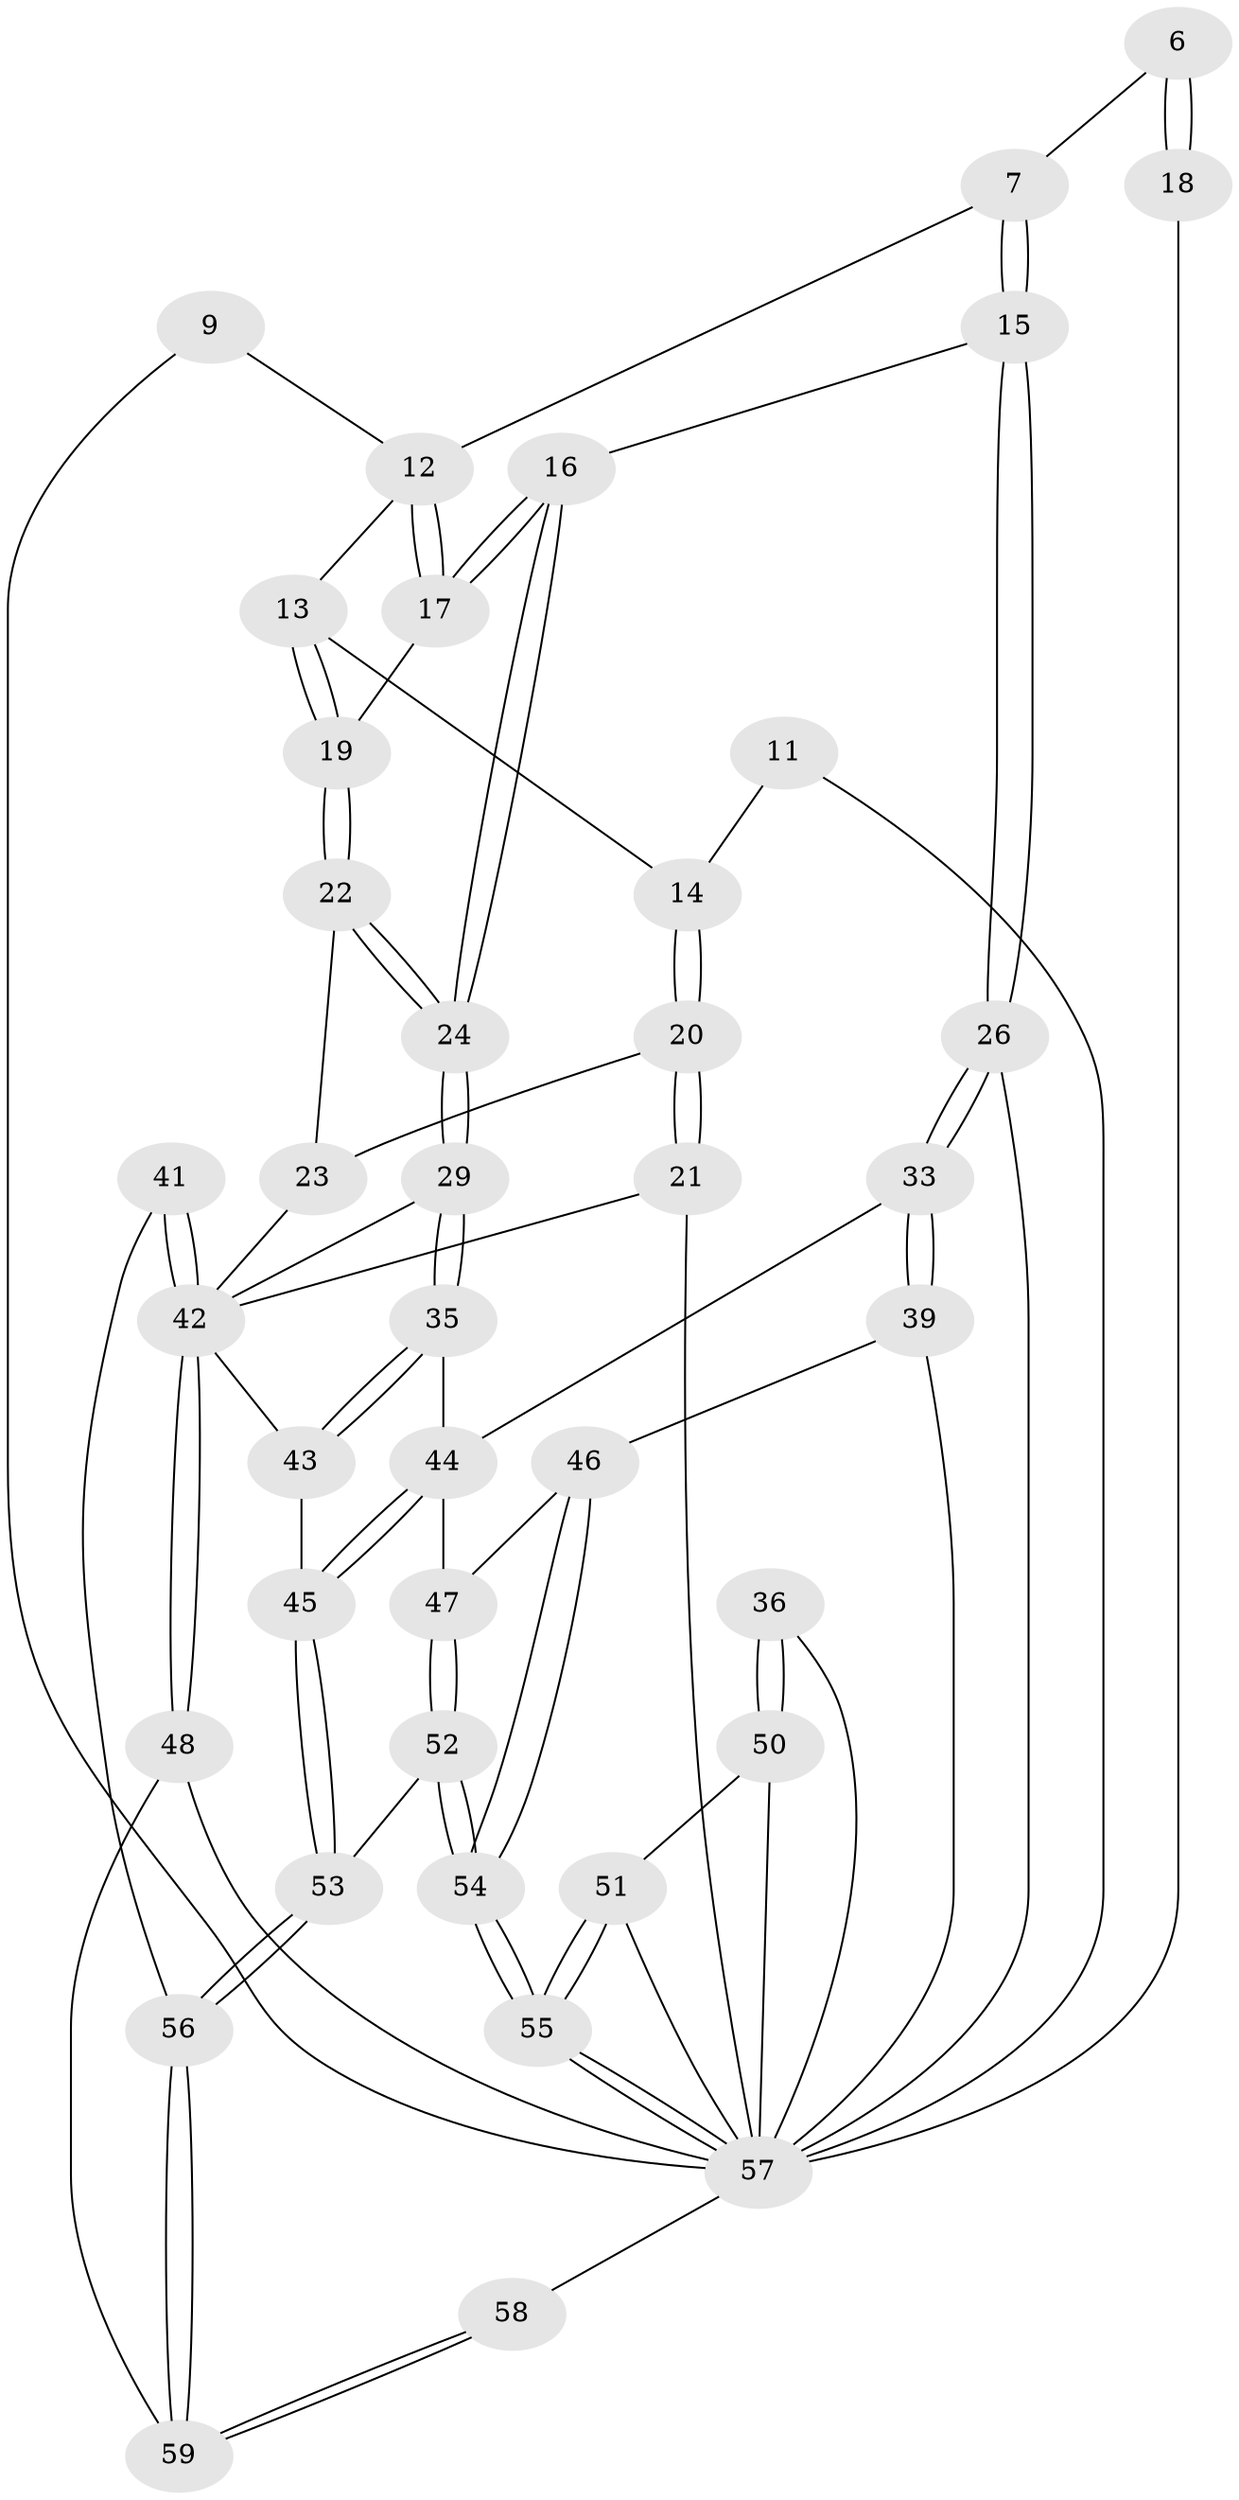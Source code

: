 // original degree distribution, {3: 0.03389830508474576, 5: 0.6101694915254238, 4: 0.2033898305084746, 6: 0.15254237288135594}
// Generated by graph-tools (version 1.1) at 2025/05/03/04/25 22:05:49]
// undirected, 41 vertices, 95 edges
graph export_dot {
graph [start="1"]
  node [color=gray90,style=filled];
  6 [pos="+0.608563420372069+0.13102013356227568"];
  7 [pos="+0.4669989469989929+0.153326312364215"];
  9 [pos="+0.42174862216827175+0"];
  11 [pos="+0.12062577933940487+0"];
  12 [pos="+0.23501557844626547+0.10685872021090771",super="+8"];
  13 [pos="+0.19194858856977415+0.11380323995172797"];
  14 [pos="+0.1535406699977733+0.11069686355663338"];
  15 [pos="+0.46340509100907357+0.1737030941799213"];
  16 [pos="+0.3378542726929535+0.2650014065291042"];
  17 [pos="+0.2965688814493575+0.21856815119451078"];
  18 [pos="+0.7211437301149082+0.17854473770381019",super="+2"];
  19 [pos="+0.2247744308453151+0.22383492685350226"];
  20 [pos="+0.037977953537066206+0.17603383420295893"];
  21 [pos="+0+0.16043276498297018"];
  22 [pos="+0.21950369044249032+0.2728041027471538"];
  23 [pos="+0.07805720317106986+0.2238970808134255"];
  24 [pos="+0.29115854953175707+0.36054136363687983"];
  26 [pos="+0.5551377228388914+0.3648909959563732"];
  29 [pos="+0.2864229780990035+0.42310198356831685"];
  33 [pos="+0.5235803033603471+0.46198384143469184"];
  35 [pos="+0.3974753686811783+0.47718015350823456"];
  36 [pos="+1+1"];
  39 [pos="+0.6705476522999584+0.5888049672272958"];
  41 [pos="+0.07145272033999489+0.7042833630826258"];
  42 [pos="+0+0.7737684876570484",super="+32+40"];
  43 [pos="+0.33150750931876577+0.704164913448561"];
  44 [pos="+0.46152742607076963+0.6610795848586459",super="+34"];
  45 [pos="+0.3622647899778077+0.7366626328368878"];
  46 [pos="+0.5995235213305629+0.6687365293378799"];
  47 [pos="+0.5560377105001325+0.6894904621347048"];
  48 [pos="+0+0.7784770319399275"];
  50 [pos="+0.9027154763372247+0.8535334981273892",super="+37"];
  51 [pos="+0.7956372083753068+0.8431962354180591"];
  52 [pos="+0.4548454451027634+0.7927854990448502"];
  53 [pos="+0.3800827560133875+0.77235218935144"];
  54 [pos="+0.5899645199626073+0.9388128095930304"];
  55 [pos="+0.6378681854387727+1"];
  56 [pos="+0.29425996629548773+0.9354189183888967"];
  57 [pos="+0.6091300098114747+1",super="+49+27+38"];
  58 [pos="+0.33013430274240835+1"];
  59 [pos="+0.29506844238544655+0.9655605855032168"];
  6 -- 7;
  6 -- 18 [weight=2];
  6 -- 18;
  7 -- 15;
  7 -- 15;
  7 -- 12;
  9 -- 12;
  9 -- 57;
  11 -- 14;
  11 -- 57;
  12 -- 13;
  12 -- 17;
  12 -- 17;
  13 -- 14;
  13 -- 19;
  13 -- 19;
  14 -- 20;
  14 -- 20;
  15 -- 16;
  15 -- 26;
  15 -- 26;
  16 -- 17;
  16 -- 17;
  16 -- 24;
  16 -- 24;
  17 -- 19;
  18 -- 57 [weight=2];
  19 -- 22;
  19 -- 22;
  20 -- 21;
  20 -- 21;
  20 -- 23;
  21 -- 57;
  21 -- 42;
  22 -- 23;
  22 -- 24;
  22 -- 24;
  23 -- 42;
  24 -- 29;
  24 -- 29;
  26 -- 33;
  26 -- 33;
  26 -- 57;
  29 -- 35;
  29 -- 35;
  29 -- 42;
  33 -- 39;
  33 -- 39;
  33 -- 44;
  35 -- 43;
  35 -- 43;
  35 -- 44;
  36 -- 50 [weight=2];
  36 -- 50;
  36 -- 57 [weight=2];
  39 -- 46;
  39 -- 57;
  41 -- 42 [weight=2];
  41 -- 42;
  41 -- 56;
  42 -- 48;
  42 -- 48;
  42 -- 43;
  43 -- 45;
  44 -- 45;
  44 -- 45;
  44 -- 47;
  45 -- 53;
  45 -- 53;
  46 -- 47;
  46 -- 54;
  46 -- 54;
  47 -- 52;
  47 -- 52;
  48 -- 59;
  48 -- 57;
  50 -- 51;
  50 -- 57;
  51 -- 55;
  51 -- 55;
  51 -- 57;
  52 -- 53;
  52 -- 54;
  52 -- 54;
  53 -- 56;
  53 -- 56;
  54 -- 55;
  54 -- 55;
  55 -- 57;
  55 -- 57;
  56 -- 59;
  56 -- 59;
  57 -- 58 [weight=2];
  58 -- 59;
  58 -- 59;
}
